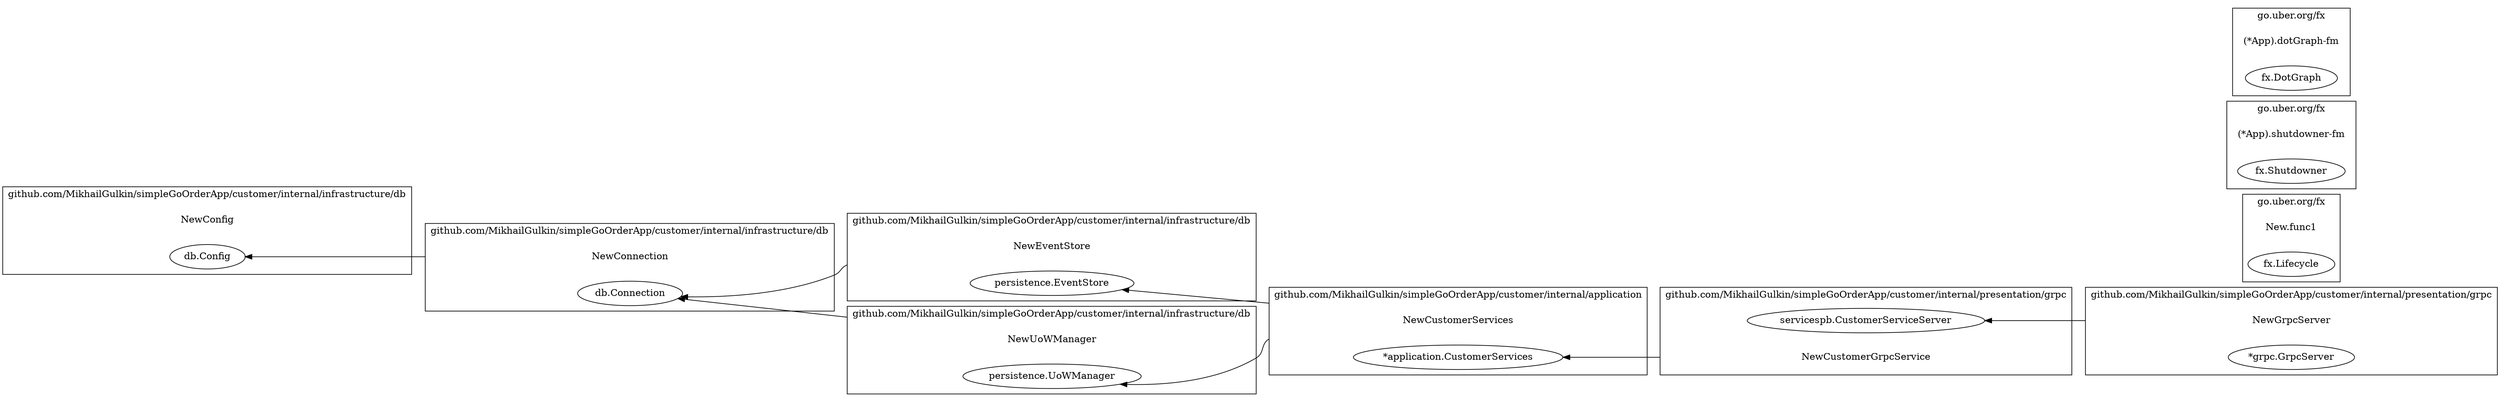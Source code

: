digraph {
	rankdir=RL;
	graph [compound=true];
	
		subgraph cluster_0 {
			label = "github.com/MikhailGulkin/simpleGoOrderApp/customer/internal/infrastructure/db";
			constructor_0 [shape=plaintext label="NewConfig"];
			
			"db.Config" [label=<db.Config>];
			
		}
		
		
		subgraph cluster_1 {
			label = "github.com/MikhailGulkin/simpleGoOrderApp/customer/internal/infrastructure/db";
			constructor_1 [shape=plaintext label="NewConnection"];
			
			"db.Connection" [label=<db.Connection>];
			
		}
		
			constructor_1 -> "db.Config" [ltail=cluster_1];
		
		
		subgraph cluster_2 {
			label = "github.com/MikhailGulkin/simpleGoOrderApp/customer/internal/infrastructure/db";
			constructor_2 [shape=plaintext label="NewEventStore"];
			
			"persistence.EventStore" [label=<persistence.EventStore>];
			
		}
		
			constructor_2 -> "db.Connection" [ltail=cluster_2];
		
		
		subgraph cluster_3 {
			label = "github.com/MikhailGulkin/simpleGoOrderApp/customer/internal/infrastructure/db";
			constructor_3 [shape=plaintext label="NewUoWManager"];
			
			"persistence.UoWManager" [label=<persistence.UoWManager>];
			
		}
		
			constructor_3 -> "db.Connection" [ltail=cluster_3];
		
		
		subgraph cluster_4 {
			label = "github.com/MikhailGulkin/simpleGoOrderApp/customer/internal/application";
			constructor_4 [shape=plaintext label="NewCustomerServices"];
			
			"*application.CustomerServices" [label=<*application.CustomerServices>];
			
		}
		
			constructor_4 -> "persistence.EventStore" [ltail=cluster_4];
		
			constructor_4 -> "persistence.UoWManager" [ltail=cluster_4];
		
		
		subgraph cluster_5 {
			label = "github.com/MikhailGulkin/simpleGoOrderApp/customer/internal/presentation/grpc";
			constructor_5 [shape=plaintext label="NewGrpcServer"];
			
			"*grpc.GrpcServer" [label=<*grpc.GrpcServer>];
			
		}
		
			constructor_5 -> "servicespb.CustomerServiceServer" [ltail=cluster_5];
		
		
		subgraph cluster_6 {
			label = "github.com/MikhailGulkin/simpleGoOrderApp/customer/internal/presentation/grpc";
			constructor_6 [shape=plaintext label="NewCustomerGrpcService"];
			
			"servicespb.CustomerServiceServer" [label=<servicespb.CustomerServiceServer>];
			
		}
		
			constructor_6 -> "*application.CustomerServices" [ltail=cluster_6];
		
		
		subgraph cluster_7 {
			label = "go.uber.org/fx";
			constructor_7 [shape=plaintext label="New.func1"];
			
			"fx.Lifecycle" [label=<fx.Lifecycle>];
			
		}
		
		
		subgraph cluster_8 {
			label = "go.uber.org/fx";
			constructor_8 [shape=plaintext label="(*App).shutdowner-fm"];
			
			"fx.Shutdowner" [label=<fx.Shutdowner>];
			
		}
		
		
		subgraph cluster_9 {
			label = "go.uber.org/fx";
			constructor_9 [shape=plaintext label="(*App).dotGraph-fm"];
			
			"fx.DotGraph" [label=<fx.DotGraph>];
			
		}
		
		
	
}